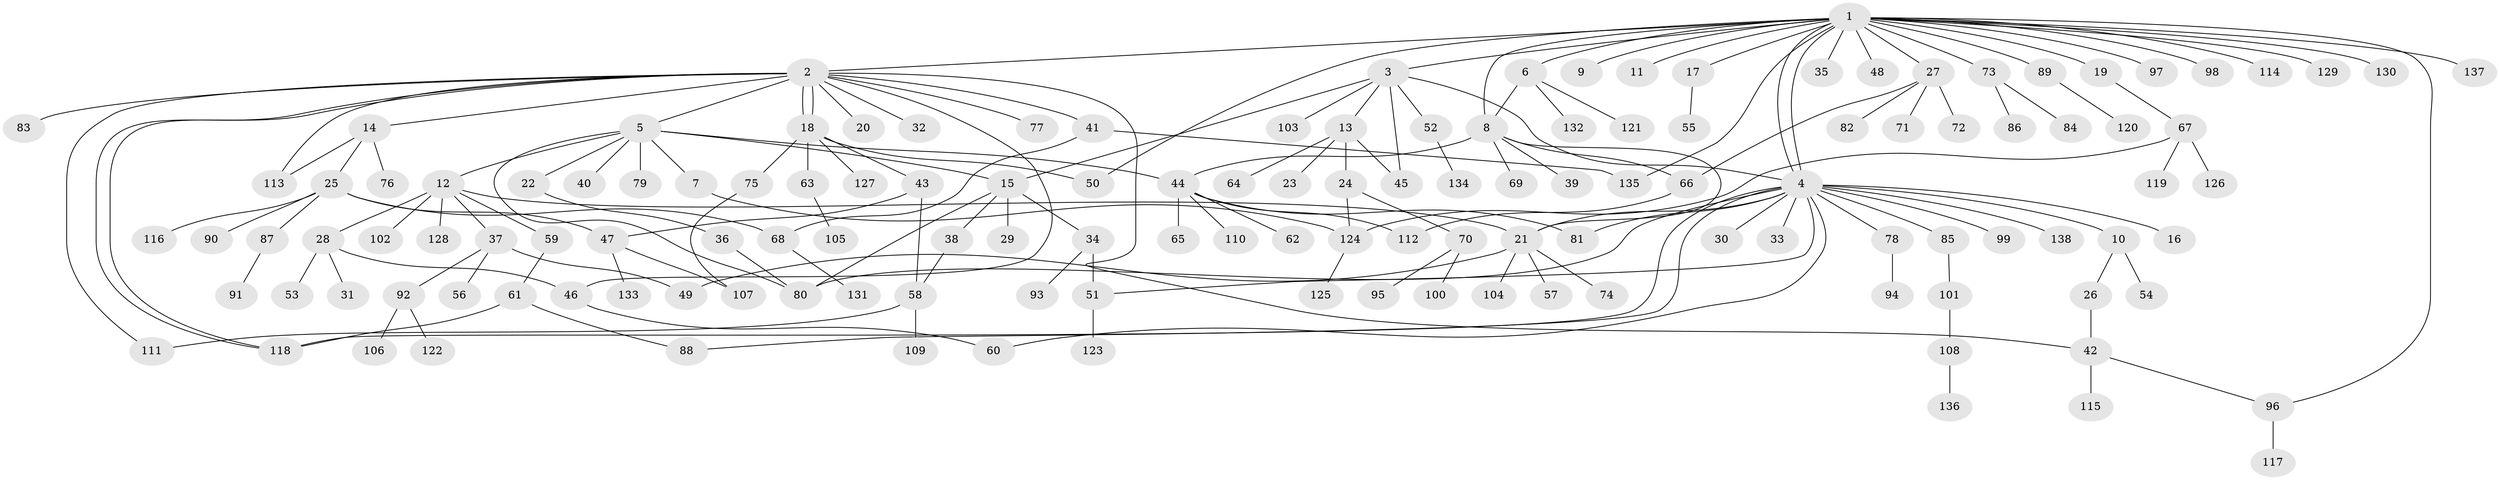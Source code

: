 // coarse degree distribution, {24: 0.010416666666666666, 14: 0.010416666666666666, 7: 0.020833333333333332, 18: 0.010416666666666666, 9: 0.010416666666666666, 4: 0.052083333333333336, 2: 0.1875, 1: 0.53125, 3: 0.10416666666666667, 10: 0.010416666666666666, 5: 0.020833333333333332, 6: 0.03125}
// Generated by graph-tools (version 1.1) at 2025/18/03/04/25 18:18:10]
// undirected, 138 vertices, 172 edges
graph export_dot {
graph [start="1"]
  node [color=gray90,style=filled];
  1;
  2;
  3;
  4;
  5;
  6;
  7;
  8;
  9;
  10;
  11;
  12;
  13;
  14;
  15;
  16;
  17;
  18;
  19;
  20;
  21;
  22;
  23;
  24;
  25;
  26;
  27;
  28;
  29;
  30;
  31;
  32;
  33;
  34;
  35;
  36;
  37;
  38;
  39;
  40;
  41;
  42;
  43;
  44;
  45;
  46;
  47;
  48;
  49;
  50;
  51;
  52;
  53;
  54;
  55;
  56;
  57;
  58;
  59;
  60;
  61;
  62;
  63;
  64;
  65;
  66;
  67;
  68;
  69;
  70;
  71;
  72;
  73;
  74;
  75;
  76;
  77;
  78;
  79;
  80;
  81;
  82;
  83;
  84;
  85;
  86;
  87;
  88;
  89;
  90;
  91;
  92;
  93;
  94;
  95;
  96;
  97;
  98;
  99;
  100;
  101;
  102;
  103;
  104;
  105;
  106;
  107;
  108;
  109;
  110;
  111;
  112;
  113;
  114;
  115;
  116;
  117;
  118;
  119;
  120;
  121;
  122;
  123;
  124;
  125;
  126;
  127;
  128;
  129;
  130;
  131;
  132;
  133;
  134;
  135;
  136;
  137;
  138;
  1 -- 2;
  1 -- 3;
  1 -- 4;
  1 -- 4;
  1 -- 6;
  1 -- 8;
  1 -- 9;
  1 -- 11;
  1 -- 17;
  1 -- 19;
  1 -- 27;
  1 -- 35;
  1 -- 48;
  1 -- 50;
  1 -- 73;
  1 -- 89;
  1 -- 96;
  1 -- 97;
  1 -- 98;
  1 -- 114;
  1 -- 129;
  1 -- 130;
  1 -- 135;
  1 -- 137;
  2 -- 5;
  2 -- 14;
  2 -- 18;
  2 -- 18;
  2 -- 20;
  2 -- 32;
  2 -- 41;
  2 -- 42;
  2 -- 46;
  2 -- 77;
  2 -- 83;
  2 -- 111;
  2 -- 113;
  2 -- 118;
  2 -- 118;
  3 -- 4;
  3 -- 13;
  3 -- 15;
  3 -- 45;
  3 -- 52;
  3 -- 103;
  4 -- 10;
  4 -- 16;
  4 -- 21;
  4 -- 30;
  4 -- 33;
  4 -- 51;
  4 -- 60;
  4 -- 78;
  4 -- 80;
  4 -- 81;
  4 -- 85;
  4 -- 88;
  4 -- 99;
  4 -- 118;
  4 -- 138;
  5 -- 7;
  5 -- 12;
  5 -- 15;
  5 -- 22;
  5 -- 40;
  5 -- 44;
  5 -- 79;
  5 -- 80;
  6 -- 8;
  6 -- 121;
  6 -- 132;
  7 -- 124;
  8 -- 21;
  8 -- 39;
  8 -- 44;
  8 -- 66;
  8 -- 69;
  10 -- 26;
  10 -- 54;
  12 -- 21;
  12 -- 28;
  12 -- 37;
  12 -- 59;
  12 -- 102;
  12 -- 128;
  13 -- 23;
  13 -- 24;
  13 -- 45;
  13 -- 64;
  14 -- 25;
  14 -- 76;
  14 -- 113;
  15 -- 29;
  15 -- 34;
  15 -- 38;
  15 -- 80;
  17 -- 55;
  18 -- 43;
  18 -- 50;
  18 -- 63;
  18 -- 75;
  18 -- 127;
  19 -- 67;
  21 -- 49;
  21 -- 57;
  21 -- 74;
  21 -- 104;
  22 -- 36;
  24 -- 70;
  24 -- 124;
  25 -- 47;
  25 -- 68;
  25 -- 87;
  25 -- 90;
  25 -- 116;
  26 -- 42;
  27 -- 66;
  27 -- 71;
  27 -- 72;
  27 -- 82;
  28 -- 31;
  28 -- 46;
  28 -- 53;
  34 -- 51;
  34 -- 93;
  36 -- 80;
  37 -- 49;
  37 -- 56;
  37 -- 92;
  38 -- 58;
  41 -- 68;
  41 -- 135;
  42 -- 96;
  42 -- 115;
  43 -- 47;
  43 -- 58;
  44 -- 62;
  44 -- 65;
  44 -- 81;
  44 -- 110;
  44 -- 112;
  46 -- 60;
  47 -- 107;
  47 -- 133;
  51 -- 123;
  52 -- 134;
  58 -- 109;
  58 -- 111;
  59 -- 61;
  61 -- 88;
  61 -- 118;
  63 -- 105;
  66 -- 112;
  67 -- 119;
  67 -- 124;
  67 -- 126;
  68 -- 131;
  70 -- 95;
  70 -- 100;
  73 -- 84;
  73 -- 86;
  75 -- 107;
  78 -- 94;
  85 -- 101;
  87 -- 91;
  89 -- 120;
  92 -- 106;
  92 -- 122;
  96 -- 117;
  101 -- 108;
  108 -- 136;
  124 -- 125;
}
